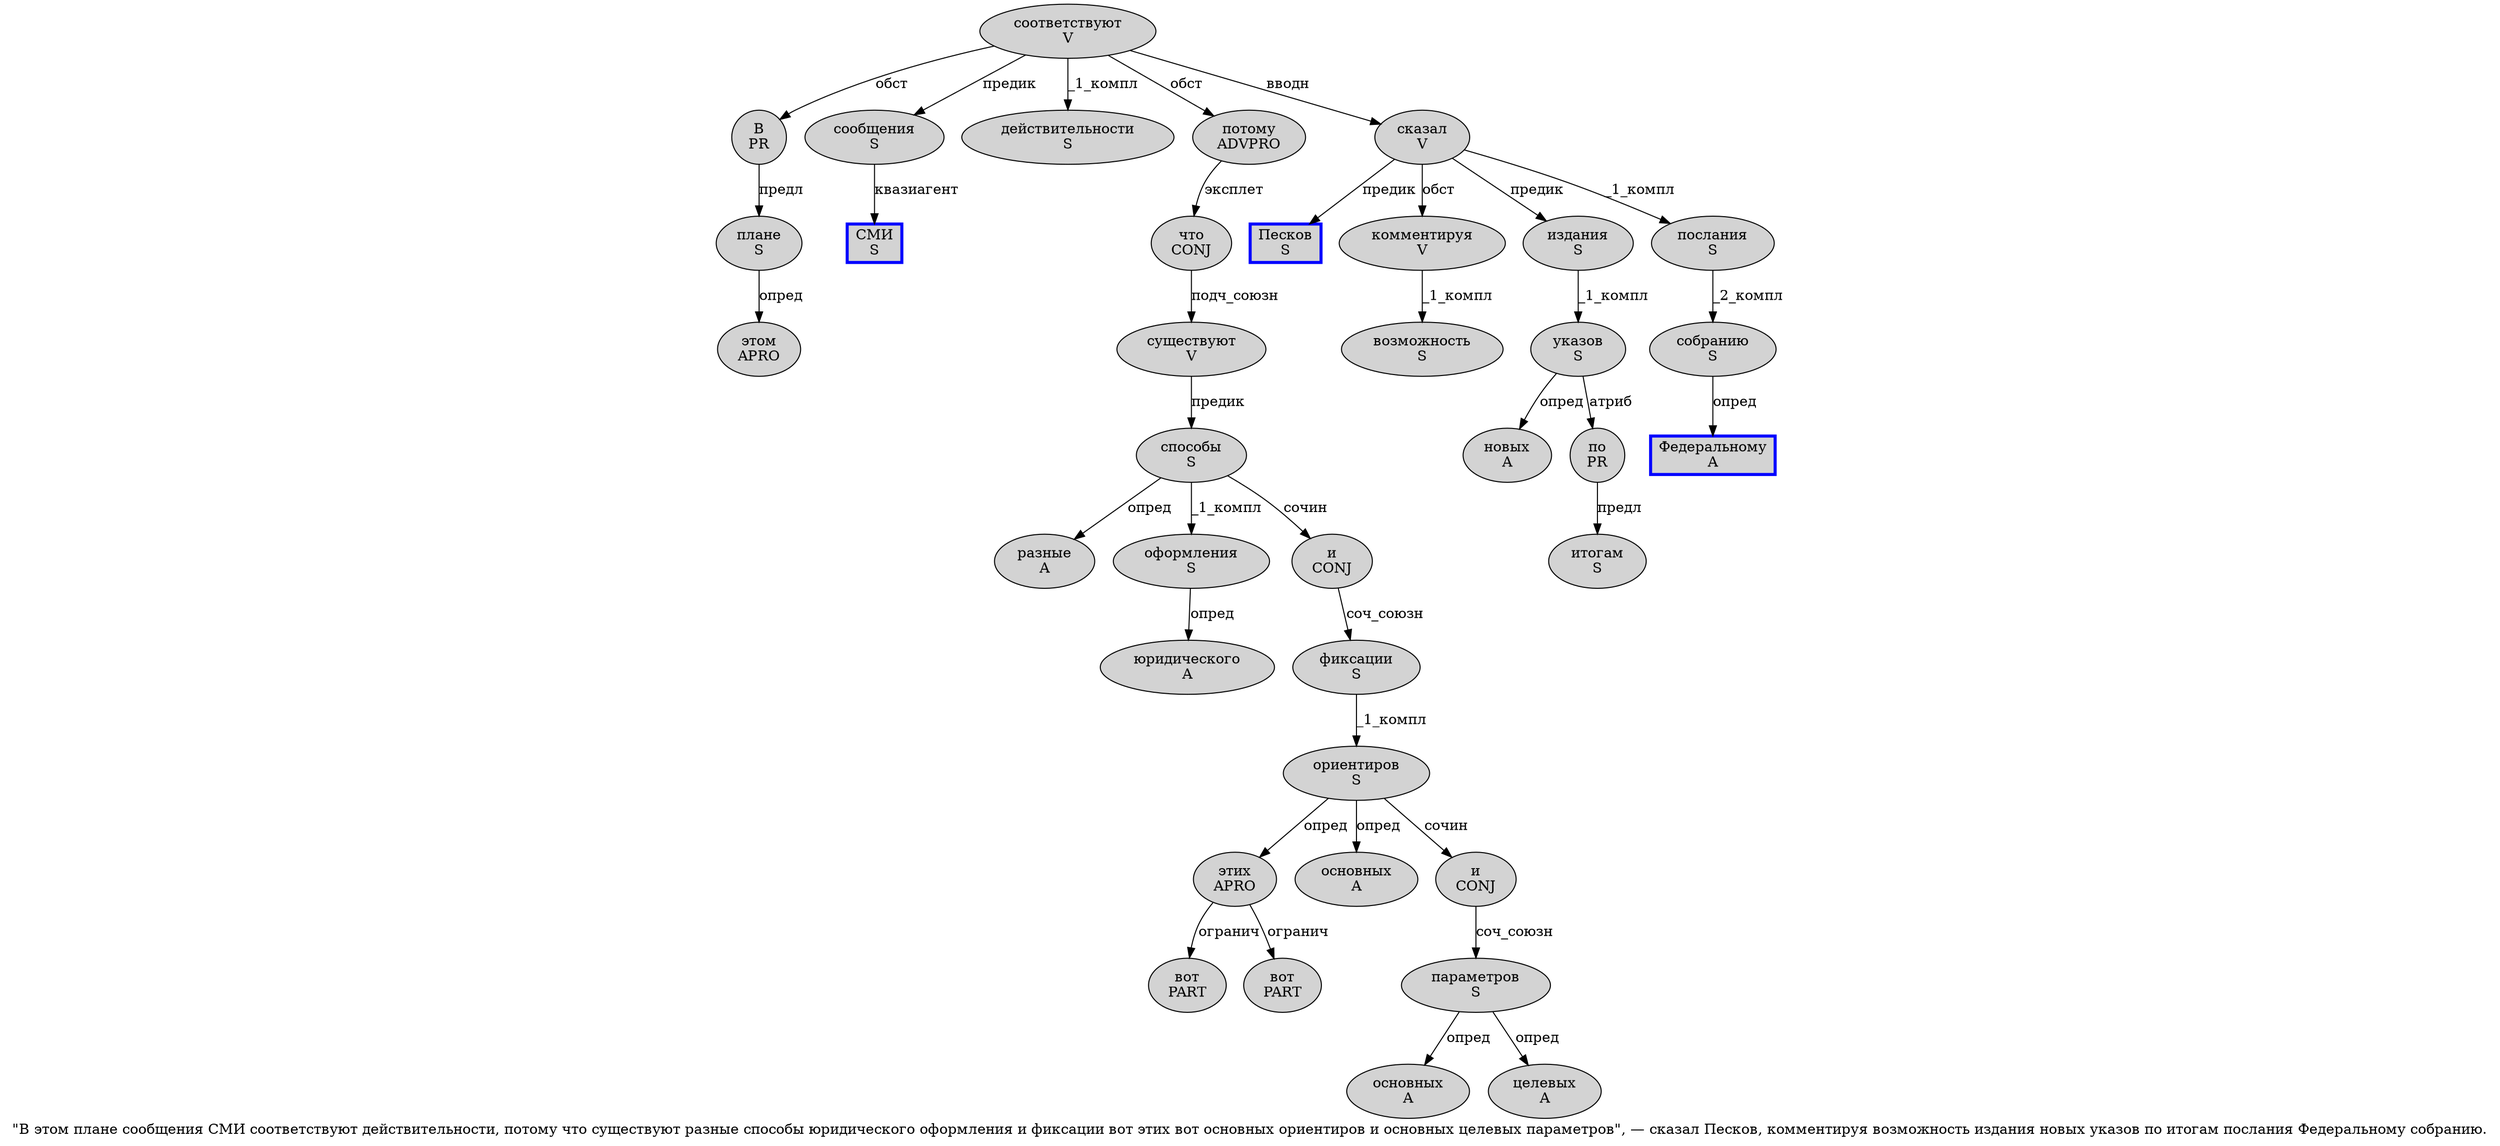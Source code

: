 digraph SENTENCE_1154 {
	graph [label="\"В этом плане сообщения СМИ соответствуют действительности, потому что существуют разные способы юридического оформления и фиксации вот этих вот основных ориентиров и основных целевых параметров\", — сказал Песков, комментируя возможность издания новых указов по итогам послания Федеральному собранию."]
	node [style=filled]
		1 [label="В
PR" color="" fillcolor=lightgray penwidth=1 shape=ellipse]
		2 [label="этом
APRO" color="" fillcolor=lightgray penwidth=1 shape=ellipse]
		3 [label="плане
S" color="" fillcolor=lightgray penwidth=1 shape=ellipse]
		4 [label="сообщения
S" color="" fillcolor=lightgray penwidth=1 shape=ellipse]
		5 [label="СМИ
S" color=blue fillcolor=lightgray penwidth=3 shape=box]
		6 [label="соответствуют
V" color="" fillcolor=lightgray penwidth=1 shape=ellipse]
		7 [label="действительности
S" color="" fillcolor=lightgray penwidth=1 shape=ellipse]
		9 [label="потому
ADVPRO" color="" fillcolor=lightgray penwidth=1 shape=ellipse]
		10 [label="что
CONJ" color="" fillcolor=lightgray penwidth=1 shape=ellipse]
		11 [label="существуют
V" color="" fillcolor=lightgray penwidth=1 shape=ellipse]
		12 [label="разные
A" color="" fillcolor=lightgray penwidth=1 shape=ellipse]
		13 [label="способы
S" color="" fillcolor=lightgray penwidth=1 shape=ellipse]
		14 [label="юридического
A" color="" fillcolor=lightgray penwidth=1 shape=ellipse]
		15 [label="оформления
S" color="" fillcolor=lightgray penwidth=1 shape=ellipse]
		16 [label="и
CONJ" color="" fillcolor=lightgray penwidth=1 shape=ellipse]
		17 [label="фиксации
S" color="" fillcolor=lightgray penwidth=1 shape=ellipse]
		18 [label="вот
PART" color="" fillcolor=lightgray penwidth=1 shape=ellipse]
		19 [label="этих
APRO" color="" fillcolor=lightgray penwidth=1 shape=ellipse]
		20 [label="вот
PART" color="" fillcolor=lightgray penwidth=1 shape=ellipse]
		21 [label="основных
A" color="" fillcolor=lightgray penwidth=1 shape=ellipse]
		22 [label="ориентиров
S" color="" fillcolor=lightgray penwidth=1 shape=ellipse]
		23 [label="и
CONJ" color="" fillcolor=lightgray penwidth=1 shape=ellipse]
		24 [label="основных
A" color="" fillcolor=lightgray penwidth=1 shape=ellipse]
		25 [label="целевых
A" color="" fillcolor=lightgray penwidth=1 shape=ellipse]
		26 [label="параметров
S" color="" fillcolor=lightgray penwidth=1 shape=ellipse]
		30 [label="сказал
V" color="" fillcolor=lightgray penwidth=1 shape=ellipse]
		31 [label="Песков
S" color=blue fillcolor=lightgray penwidth=3 shape=box]
		33 [label="комментируя
V" color="" fillcolor=lightgray penwidth=1 shape=ellipse]
		34 [label="возможность
S" color="" fillcolor=lightgray penwidth=1 shape=ellipse]
		35 [label="издания
S" color="" fillcolor=lightgray penwidth=1 shape=ellipse]
		36 [label="новых
A" color="" fillcolor=lightgray penwidth=1 shape=ellipse]
		37 [label="указов
S" color="" fillcolor=lightgray penwidth=1 shape=ellipse]
		38 [label="по
PR" color="" fillcolor=lightgray penwidth=1 shape=ellipse]
		39 [label="итогам
S" color="" fillcolor=lightgray penwidth=1 shape=ellipse]
		40 [label="послания
S" color="" fillcolor=lightgray penwidth=1 shape=ellipse]
		41 [label="Федеральному
A" color=blue fillcolor=lightgray penwidth=3 shape=box]
		42 [label="собранию
S" color="" fillcolor=lightgray penwidth=1 shape=ellipse]
			19 -> 18 [label="огранич"]
			19 -> 20 [label="огранич"]
			33 -> 34 [label="_1_компл"]
			40 -> 42 [label="_2_компл"]
			42 -> 41 [label="опред"]
			6 -> 1 [label="обст"]
			6 -> 4 [label="предик"]
			6 -> 7 [label="_1_компл"]
			6 -> 9 [label="обст"]
			6 -> 30 [label="вводн"]
			26 -> 24 [label="опред"]
			26 -> 25 [label="опред"]
			4 -> 5 [label="квазиагент"]
			37 -> 36 [label="опред"]
			37 -> 38 [label="атриб"]
			10 -> 11 [label="подч_союзн"]
			30 -> 31 [label="предик"]
			30 -> 33 [label="обст"]
			30 -> 35 [label="предик"]
			30 -> 40 [label="_1_компл"]
			3 -> 2 [label="опред"]
			11 -> 13 [label="предик"]
			9 -> 10 [label="эксплет"]
			23 -> 26 [label="соч_союзн"]
			13 -> 12 [label="опред"]
			13 -> 15 [label="_1_компл"]
			13 -> 16 [label="сочин"]
			1 -> 3 [label="предл"]
			17 -> 22 [label="_1_компл"]
			38 -> 39 [label="предл"]
			35 -> 37 [label="_1_компл"]
			16 -> 17 [label="соч_союзн"]
			15 -> 14 [label="опред"]
			22 -> 19 [label="опред"]
			22 -> 21 [label="опред"]
			22 -> 23 [label="сочин"]
}